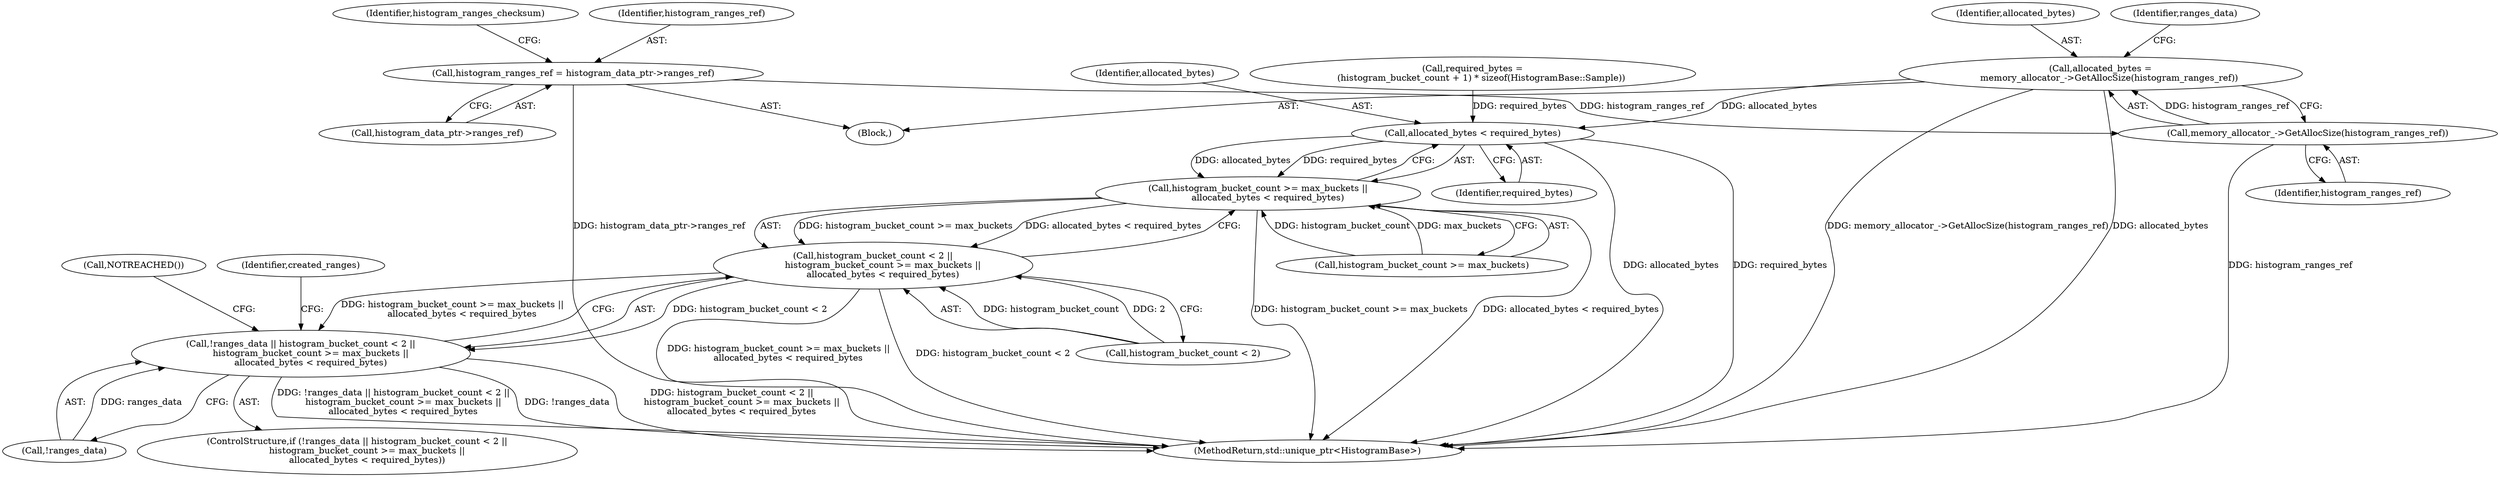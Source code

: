 digraph "0_Chrome_3f38b2253b19f9f9595f79fb92bfb5077e7b1959_1@API" {
"1000212" [label="(Call,allocated_bytes =\n      memory_allocator_->GetAllocSize(histogram_ranges_ref))"];
"1000214" [label="(Call,memory_allocator_->GetAllocSize(histogram_ranges_ref))"];
"1000173" [label="(Call,histogram_ranges_ref = histogram_data_ptr->ranges_ref)"];
"1000228" [label="(Call,allocated_bytes < required_bytes)"];
"1000224" [label="(Call,histogram_bucket_count >= max_buckets ||\n       allocated_bytes < required_bytes)"];
"1000220" [label="(Call,histogram_bucket_count < 2 ||\n       histogram_bucket_count >= max_buckets ||\n       allocated_bytes < required_bytes)"];
"1000217" [label="(Call,!ranges_data || histogram_bucket_count < 2 ||\n       histogram_bucket_count >= max_buckets ||\n       allocated_bytes < required_bytes)"];
"1000175" [label="(Call,histogram_data_ptr->ranges_ref)"];
"1000224" [label="(Call,histogram_bucket_count >= max_buckets ||\n       allocated_bytes < required_bytes)"];
"1000220" [label="(Call,histogram_bucket_count < 2 ||\n       histogram_bucket_count >= max_buckets ||\n       allocated_bytes < required_bytes)"];
"1000221" [label="(Call,histogram_bucket_count < 2)"];
"1000232" [label="(Call,NOTREACHED())"];
"1000212" [label="(Call,allocated_bytes =\n      memory_allocator_->GetAllocSize(histogram_ranges_ref))"];
"1000215" [label="(Identifier,histogram_ranges_ref)"];
"1000180" [label="(Identifier,histogram_ranges_checksum)"];
"1000225" [label="(Call,histogram_bucket_count >= max_buckets)"];
"1000213" [label="(Identifier,allocated_bytes)"];
"1000219" [label="(Identifier,ranges_data)"];
"1000216" [label="(ControlStructure,if (!ranges_data || histogram_bucket_count < 2 ||\n       histogram_bucket_count >= max_buckets ||\n       allocated_bytes < required_bytes))"];
"1000214" [label="(Call,memory_allocator_->GetAllocSize(histogram_ranges_ref))"];
"1000390" [label="(MethodReturn,std::unique_ptr<HistogramBase>)"];
"1000203" [label="(Call,required_bytes =\n      (histogram_bucket_count + 1) * sizeof(HistogramBase::Sample))"];
"1000230" [label="(Identifier,required_bytes)"];
"1000237" [label="(Identifier,created_ranges)"];
"1000217" [label="(Call,!ranges_data || histogram_bucket_count < 2 ||\n       histogram_bucket_count >= max_buckets ||\n       allocated_bytes < required_bytes)"];
"1000229" [label="(Identifier,allocated_bytes)"];
"1000103" [label="(Block,)"];
"1000228" [label="(Call,allocated_bytes < required_bytes)"];
"1000174" [label="(Identifier,histogram_ranges_ref)"];
"1000173" [label="(Call,histogram_ranges_ref = histogram_data_ptr->ranges_ref)"];
"1000218" [label="(Call,!ranges_data)"];
"1000212" -> "1000103"  [label="AST: "];
"1000212" -> "1000214"  [label="CFG: "];
"1000213" -> "1000212"  [label="AST: "];
"1000214" -> "1000212"  [label="AST: "];
"1000219" -> "1000212"  [label="CFG: "];
"1000212" -> "1000390"  [label="DDG: memory_allocator_->GetAllocSize(histogram_ranges_ref)"];
"1000212" -> "1000390"  [label="DDG: allocated_bytes"];
"1000214" -> "1000212"  [label="DDG: histogram_ranges_ref"];
"1000212" -> "1000228"  [label="DDG: allocated_bytes"];
"1000214" -> "1000215"  [label="CFG: "];
"1000215" -> "1000214"  [label="AST: "];
"1000214" -> "1000390"  [label="DDG: histogram_ranges_ref"];
"1000173" -> "1000214"  [label="DDG: histogram_ranges_ref"];
"1000173" -> "1000103"  [label="AST: "];
"1000173" -> "1000175"  [label="CFG: "];
"1000174" -> "1000173"  [label="AST: "];
"1000175" -> "1000173"  [label="AST: "];
"1000180" -> "1000173"  [label="CFG: "];
"1000173" -> "1000390"  [label="DDG: histogram_data_ptr->ranges_ref"];
"1000228" -> "1000224"  [label="AST: "];
"1000228" -> "1000230"  [label="CFG: "];
"1000229" -> "1000228"  [label="AST: "];
"1000230" -> "1000228"  [label="AST: "];
"1000224" -> "1000228"  [label="CFG: "];
"1000228" -> "1000390"  [label="DDG: allocated_bytes"];
"1000228" -> "1000390"  [label="DDG: required_bytes"];
"1000228" -> "1000224"  [label="DDG: allocated_bytes"];
"1000228" -> "1000224"  [label="DDG: required_bytes"];
"1000203" -> "1000228"  [label="DDG: required_bytes"];
"1000224" -> "1000220"  [label="AST: "];
"1000224" -> "1000225"  [label="CFG: "];
"1000225" -> "1000224"  [label="AST: "];
"1000220" -> "1000224"  [label="CFG: "];
"1000224" -> "1000390"  [label="DDG: histogram_bucket_count >= max_buckets"];
"1000224" -> "1000390"  [label="DDG: allocated_bytes < required_bytes"];
"1000224" -> "1000220"  [label="DDG: histogram_bucket_count >= max_buckets"];
"1000224" -> "1000220"  [label="DDG: allocated_bytes < required_bytes"];
"1000225" -> "1000224"  [label="DDG: histogram_bucket_count"];
"1000225" -> "1000224"  [label="DDG: max_buckets"];
"1000220" -> "1000217"  [label="AST: "];
"1000220" -> "1000221"  [label="CFG: "];
"1000221" -> "1000220"  [label="AST: "];
"1000217" -> "1000220"  [label="CFG: "];
"1000220" -> "1000390"  [label="DDG: histogram_bucket_count < 2"];
"1000220" -> "1000390"  [label="DDG: histogram_bucket_count >= max_buckets ||\n       allocated_bytes < required_bytes"];
"1000220" -> "1000217"  [label="DDG: histogram_bucket_count < 2"];
"1000220" -> "1000217"  [label="DDG: histogram_bucket_count >= max_buckets ||\n       allocated_bytes < required_bytes"];
"1000221" -> "1000220"  [label="DDG: histogram_bucket_count"];
"1000221" -> "1000220"  [label="DDG: 2"];
"1000217" -> "1000216"  [label="AST: "];
"1000217" -> "1000218"  [label="CFG: "];
"1000218" -> "1000217"  [label="AST: "];
"1000232" -> "1000217"  [label="CFG: "];
"1000237" -> "1000217"  [label="CFG: "];
"1000217" -> "1000390"  [label="DDG: !ranges_data || histogram_bucket_count < 2 ||\n       histogram_bucket_count >= max_buckets ||\n       allocated_bytes < required_bytes"];
"1000217" -> "1000390"  [label="DDG: !ranges_data"];
"1000217" -> "1000390"  [label="DDG: histogram_bucket_count < 2 ||\n       histogram_bucket_count >= max_buckets ||\n       allocated_bytes < required_bytes"];
"1000218" -> "1000217"  [label="DDG: ranges_data"];
}
